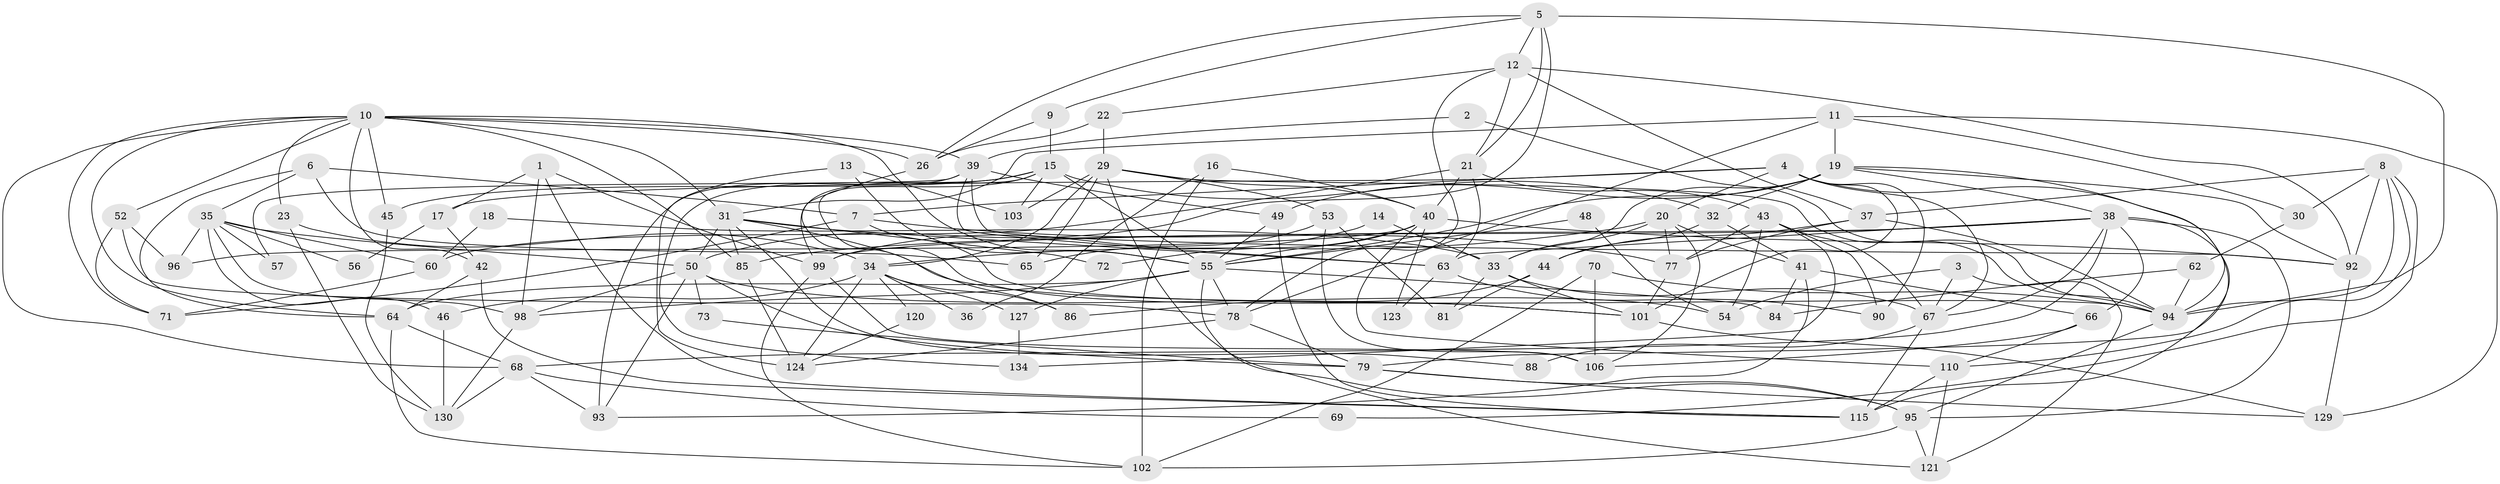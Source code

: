 // original degree distribution, {3: 0.2962962962962963, 2: 0.14074074074074075, 5: 0.17777777777777778, 4: 0.23703703703703705, 7: 0.022222222222222223, 6: 0.0962962962962963, 8: 0.014814814814814815, 10: 0.007407407407407408, 9: 0.007407407407407408}
// Generated by graph-tools (version 1.1) at 2025/11/02/27/25 16:11:23]
// undirected, 94 vertices, 224 edges
graph export_dot {
graph [start="1"]
  node [color=gray90,style=filled];
  1 [super="+59"];
  2;
  3;
  4 [super="+28"];
  5 [super="+61"];
  6;
  7 [super="+76"];
  8 [super="+100"];
  9;
  10 [super="+122"];
  11 [super="+117"];
  12 [super="+58"];
  13;
  14;
  15 [super="+125"];
  16;
  17 [super="+27"];
  18;
  19 [super="+24"];
  20 [super="+82"];
  21;
  22;
  23 [super="+25"];
  26 [super="+74"];
  29 [super="+116"];
  30 [super="+47"];
  31 [super="+89"];
  32;
  33 [super="+112"];
  34 [super="+51"];
  35 [super="+132"];
  36;
  37 [super="+108"];
  38 [super="+107"];
  39 [super="+97"];
  40 [super="+83"];
  41;
  42;
  43 [super="+113"];
  44;
  45;
  46 [super="+135"];
  48;
  49 [super="+114"];
  50 [super="+75"];
  52;
  53;
  54 [super="+91"];
  55 [super="+105"];
  56;
  57;
  60;
  62;
  63;
  64 [super="+80"];
  65;
  66;
  67 [super="+87"];
  68 [super="+128"];
  69;
  70;
  71 [super="+111"];
  72;
  73;
  77;
  78;
  79 [super="+118"];
  81;
  84;
  85 [super="+104"];
  86;
  88;
  90;
  92 [super="+133"];
  93;
  94 [super="+126"];
  95;
  96;
  98;
  99 [super="+131"];
  101;
  102 [super="+109"];
  103;
  106;
  110;
  115 [super="+119"];
  120;
  121;
  123;
  124;
  127;
  129;
  130;
  134;
  1 -- 99;
  1 -- 98;
  1 -- 115;
  1 -- 17;
  2 -- 94;
  2 -- 39;
  3 -- 121;
  3 -- 67;
  3 -- 54;
  4 -- 67;
  4 -- 7;
  4 -- 90;
  4 -- 20;
  4 -- 17;
  4 -- 101;
  4 -- 79;
  5 -- 9;
  5 -- 50;
  5 -- 26;
  5 -- 21;
  5 -- 12;
  5 -- 94;
  6 -- 65;
  6 -- 7;
  6 -- 35;
  6 -- 64;
  7 -- 71;
  7 -- 94;
  7 -- 77;
  8 -- 94;
  8 -- 92;
  8 -- 69;
  8 -- 37;
  8 -- 110;
  8 -- 30;
  9 -- 26;
  9 -- 15;
  10 -- 39;
  10 -- 23;
  10 -- 45;
  10 -- 71;
  10 -- 26;
  10 -- 68;
  10 -- 42;
  10 -- 52;
  10 -- 55;
  10 -- 31;
  10 -- 85;
  10 -- 64;
  11 -- 129;
  11 -- 78;
  11 -- 19;
  11 -- 30;
  11 -- 31;
  12 -- 21;
  12 -- 22;
  12 -- 78;
  12 -- 92;
  12 -- 37;
  13 -- 124;
  13 -- 103;
  13 -- 55;
  14 -- 33;
  14 -- 99;
  15 -- 45;
  15 -- 134;
  15 -- 55;
  15 -- 32;
  15 -- 99;
  15 -- 101;
  15 -- 103;
  16 -- 102;
  16 -- 40;
  16 -- 36;
  17 -- 56;
  17 -- 42;
  18 -- 33 [weight=2];
  18 -- 60;
  19 -- 38;
  19 -- 92;
  19 -- 55;
  19 -- 32;
  19 -- 49;
  19 -- 94;
  19 -- 33;
  20 -- 106;
  20 -- 77;
  20 -- 41;
  20 -- 34;
  20 -- 33;
  21 -- 63;
  21 -- 43;
  21 -- 60;
  21 -- 40;
  22 -- 29;
  22 -- 26;
  23 -- 130;
  23 -- 34;
  26 -- 86;
  29 -- 34 [weight=2];
  29 -- 53;
  29 -- 65;
  29 -- 103;
  29 -- 121;
  29 -- 40;
  29 -- 94;
  30 -- 62;
  31 -- 101;
  31 -- 50;
  31 -- 72;
  31 -- 88;
  31 -- 63;
  31 -- 85;
  32 -- 44;
  32 -- 41;
  33 -- 67 [weight=2];
  33 -- 101;
  33 -- 81;
  34 -- 127;
  34 -- 36;
  34 -- 86;
  34 -- 120;
  34 -- 124;
  34 -- 46;
  35 -- 50;
  35 -- 57;
  35 -- 96;
  35 -- 98;
  35 -- 56;
  35 -- 60;
  35 -- 46;
  37 -- 77;
  37 -- 44;
  37 -- 94;
  38 -- 99;
  38 -- 66;
  38 -- 68;
  38 -- 95;
  38 -- 63;
  38 -- 115 [weight=2];
  38 -- 67;
  38 -- 85;
  39 -- 92;
  39 -- 49;
  39 -- 57;
  39 -- 93;
  39 -- 63;
  40 -- 72;
  40 -- 123;
  40 -- 96;
  40 -- 55;
  40 -- 110;
  40 -- 92;
  41 -- 66;
  41 -- 93;
  41 -- 84;
  42 -- 64;
  42 -- 115;
  43 -- 67;
  43 -- 54 [weight=2];
  43 -- 134;
  43 -- 90;
  43 -- 77;
  44 -- 86;
  44 -- 81;
  45 -- 130;
  46 -- 130;
  48 -- 54;
  48 -- 55;
  49 -- 55;
  49 -- 115;
  50 -- 93;
  50 -- 98;
  50 -- 73;
  50 -- 54;
  50 -- 79;
  52 -- 78;
  52 -- 96;
  52 -- 71;
  53 -- 81;
  53 -- 65;
  53 -- 106;
  55 -- 64;
  55 -- 84;
  55 -- 98;
  55 -- 78;
  55 -- 127;
  55 -- 95;
  60 -- 71;
  62 -- 84;
  62 -- 94;
  63 -- 90;
  63 -- 123;
  64 -- 68;
  64 -- 102;
  66 -- 110;
  66 -- 106;
  67 -- 115;
  67 -- 88;
  68 -- 93;
  68 -- 130;
  68 -- 69;
  70 -- 106;
  70 -- 102;
  70 -- 94;
  73 -- 79;
  77 -- 101;
  78 -- 124;
  78 -- 79;
  79 -- 95;
  79 -- 129;
  85 -- 124;
  92 -- 129;
  94 -- 95;
  95 -- 121;
  95 -- 102;
  98 -- 130;
  99 -- 106;
  99 -- 102;
  101 -- 129;
  110 -- 115;
  110 -- 121;
  120 -- 124;
  127 -- 134;
}

